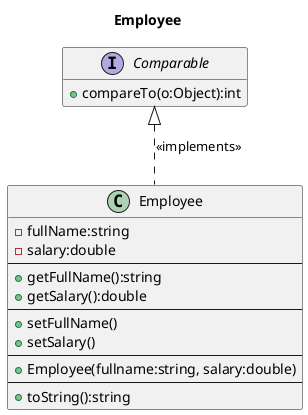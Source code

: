 @startuml Employee
title Employee
class Employee{
    -fullName:string
    -salary:double
    --
    +getFullName():string
    +getSalary():double
    --
    +setFullName()
    +setSalary()
    --
    +Employee(fullname:string, salary:double)
    --
    +toString():string
}

interface Comparable{
    +compareTo(o:Object):int
}

Employee .up-|> Comparable : <<implements>>

hide empty members
@enduml